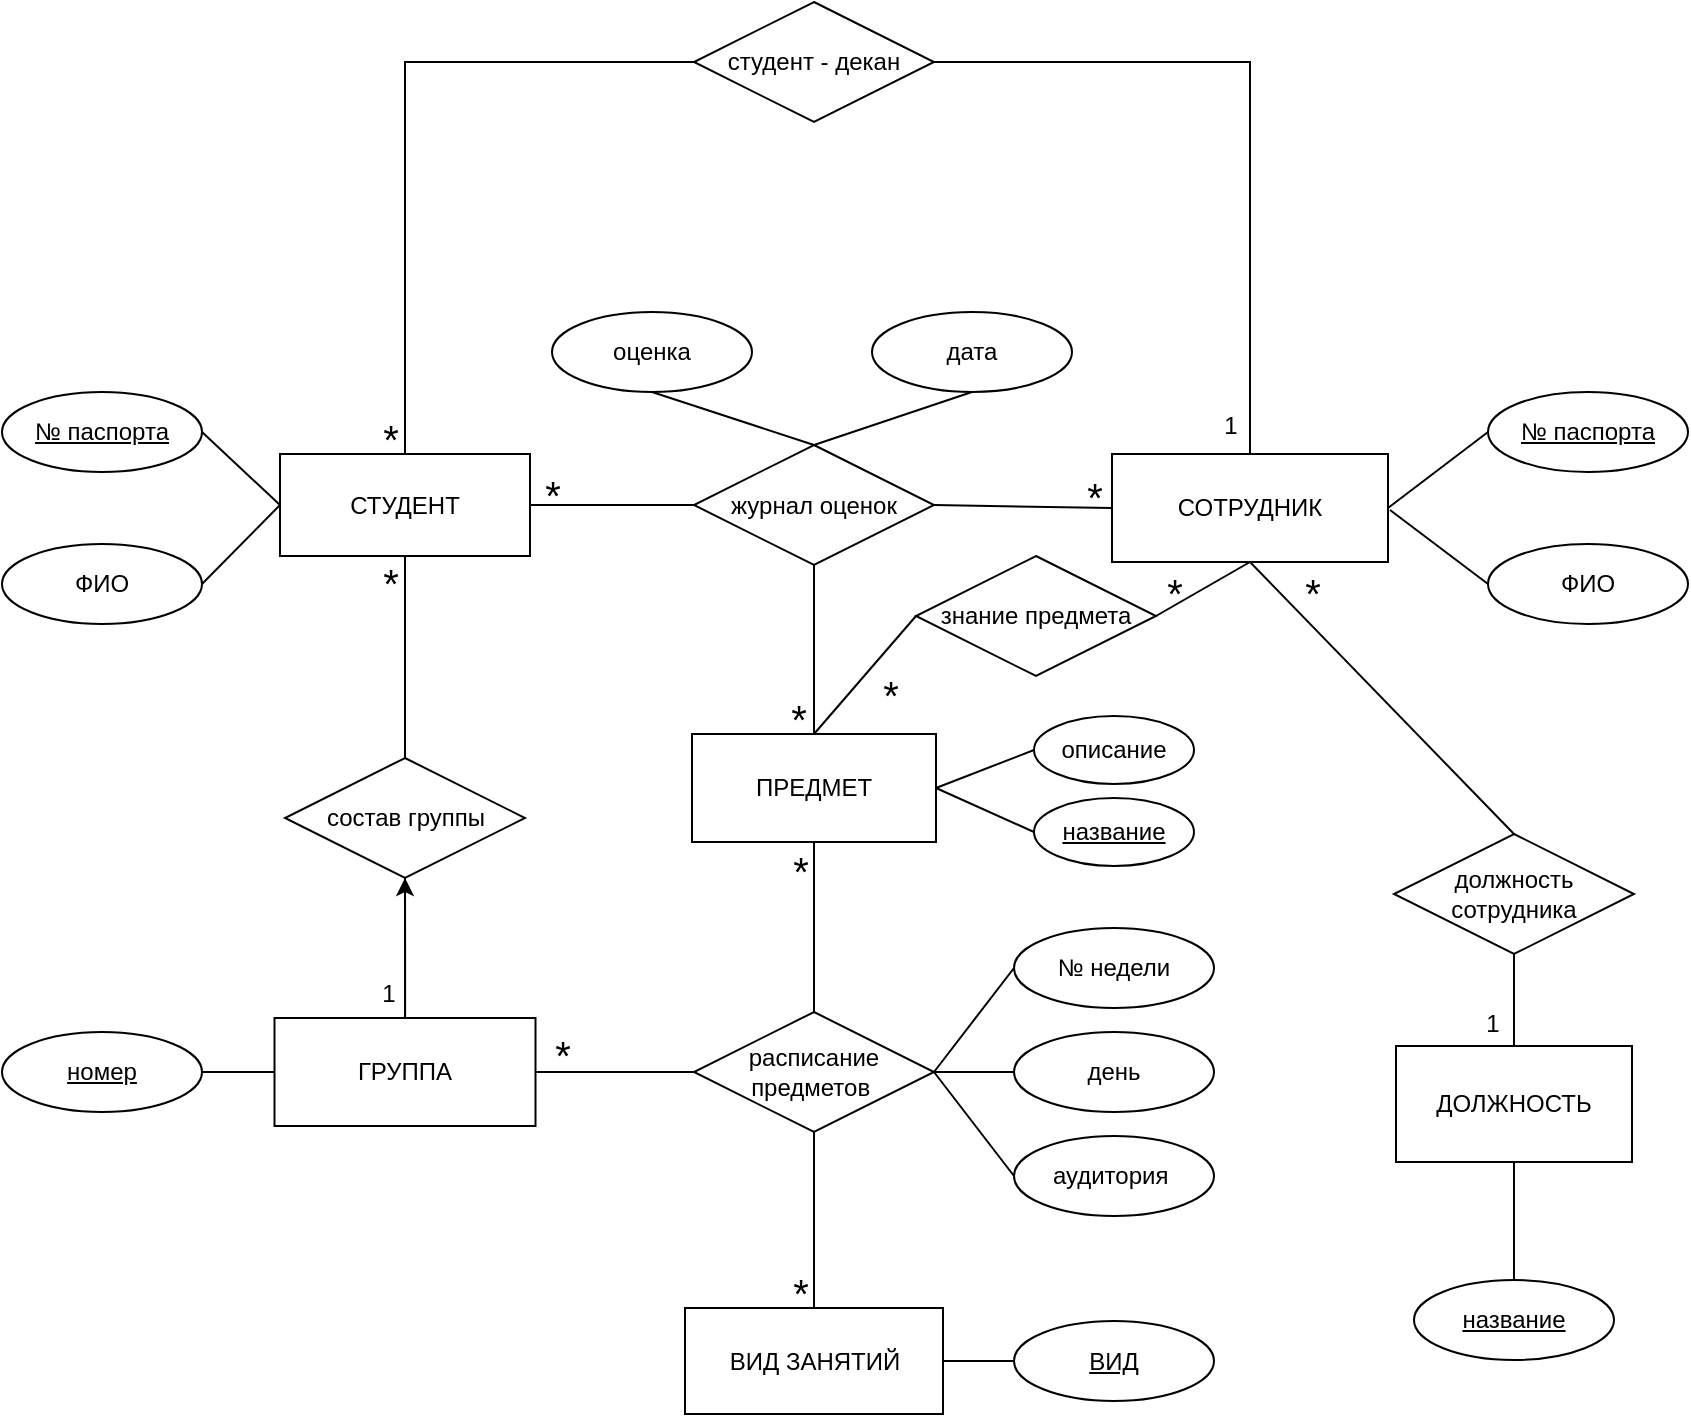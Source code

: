 <mxfile version="24.7.10">
  <diagram name="Страница — 1" id="MLDIPnaiBjjUheRe4c9H">
    <mxGraphModel dx="1450" dy="957" grid="0" gridSize="10" guides="1" tooltips="1" connect="1" arrows="1" fold="1" page="0" pageScale="1" pageWidth="827" pageHeight="1169" math="0" shadow="0">
      <root>
        <mxCell id="0" />
        <mxCell id="1" parent="0" />
        <mxCell id="41Lzo_p5BABHvCTO7Bc1-2" value="№ паспорта" style="ellipse;whiteSpace=wrap;html=1;align=center;fontStyle=4" parent="1" vertex="1">
          <mxGeometry x="-290" y="20" width="100" height="40" as="geometry" />
        </mxCell>
        <mxCell id="41Lzo_p5BABHvCTO7Bc1-4" value="ФИО" style="ellipse;whiteSpace=wrap;html=1;align=center;" parent="1" vertex="1">
          <mxGeometry x="-290" y="96" width="100" height="40" as="geometry" />
        </mxCell>
        <mxCell id="41Lzo_p5BABHvCTO7Bc1-18" value="" style="edgeStyle=none;curved=1;rounded=0;orthogonalLoop=1;jettySize=auto;html=1;fontSize=12;startSize=8;endSize=8;endArrow=none;endFill=0;" parent="1" source="41Lzo_p5BABHvCTO7Bc1-6" target="41Lzo_p5BABHvCTO7Bc1-10" edge="1">
          <mxGeometry relative="1" as="geometry" />
        </mxCell>
        <mxCell id="41Lzo_p5BABHvCTO7Bc1-20" value="*" style="edgeLabel;html=1;align=center;verticalAlign=middle;resizable=0;points=[];fontSize=20;" parent="41Lzo_p5BABHvCTO7Bc1-18" vertex="1" connectable="0">
          <mxGeometry x="-0.703" relative="1" as="geometry">
            <mxPoint x="-8" y="-2" as="offset" />
          </mxGeometry>
        </mxCell>
        <mxCell id="f8ku-bGi_hh0rv-LhWrr-3" value="" style="edgeStyle=orthogonalEdgeStyle;rounded=0;orthogonalLoop=1;jettySize=auto;html=1;endArrow=none;endFill=0;" edge="1" parent="1" source="41Lzo_p5BABHvCTO7Bc1-6" target="f8ku-bGi_hh0rv-LhWrr-2">
          <mxGeometry relative="1" as="geometry" />
        </mxCell>
        <mxCell id="f8ku-bGi_hh0rv-LhWrr-4" value="*" style="edgeLabel;html=1;align=center;verticalAlign=middle;resizable=0;points=[];fontSize=20;" vertex="1" connectable="0" parent="f8ku-bGi_hh0rv-LhWrr-3">
          <mxGeometry x="-0.717" y="-2" relative="1" as="geometry">
            <mxPoint x="-1" y="-8" as="offset" />
          </mxGeometry>
        </mxCell>
        <mxCell id="f8ku-bGi_hh0rv-LhWrr-5" value="" style="edgeStyle=orthogonalEdgeStyle;rounded=0;orthogonalLoop=1;jettySize=auto;html=1;endArrow=none;endFill=0;" edge="1" parent="1" source="41Lzo_p5BABHvCTO7Bc1-6" target="f8ku-bGi_hh0rv-LhWrr-2">
          <mxGeometry relative="1" as="geometry" />
        </mxCell>
        <mxCell id="f8ku-bGi_hh0rv-LhWrr-19" style="edgeStyle=orthogonalEdgeStyle;rounded=0;orthogonalLoop=1;jettySize=auto;html=1;exitX=0.5;exitY=0;exitDx=0;exitDy=0;entryX=0;entryY=0.5;entryDx=0;entryDy=0;endArrow=none;endFill=0;" edge="1" parent="1" source="41Lzo_p5BABHvCTO7Bc1-6" target="f8ku-bGi_hh0rv-LhWrr-18">
          <mxGeometry relative="1" as="geometry" />
        </mxCell>
        <mxCell id="f8ku-bGi_hh0rv-LhWrr-20" value="*" style="edgeLabel;html=1;align=center;verticalAlign=middle;resizable=0;points=[];fontSize=20;" vertex="1" connectable="0" parent="f8ku-bGi_hh0rv-LhWrr-19">
          <mxGeometry x="-0.9" y="2" relative="1" as="geometry">
            <mxPoint x="-6" y="9" as="offset" />
          </mxGeometry>
        </mxCell>
        <mxCell id="41Lzo_p5BABHvCTO7Bc1-6" value="СТУДЕНТ" style="whiteSpace=wrap;html=1;align=center;" parent="1" vertex="1">
          <mxGeometry x="-151" y="51" width="125" height="51" as="geometry" />
        </mxCell>
        <mxCell id="41Lzo_p5BABHvCTO7Bc1-8" value="" style="endArrow=none;html=1;rounded=0;fontSize=12;startSize=8;endSize=8;curved=1;exitX=1;exitY=0.5;exitDx=0;exitDy=0;entryX=0;entryY=0.5;entryDx=0;entryDy=0;" parent="1" source="41Lzo_p5BABHvCTO7Bc1-2" target="41Lzo_p5BABHvCTO7Bc1-6" edge="1">
          <mxGeometry relative="1" as="geometry">
            <mxPoint x="39" y="206" as="sourcePoint" />
            <mxPoint x="199" y="206" as="targetPoint" />
          </mxGeometry>
        </mxCell>
        <mxCell id="41Lzo_p5BABHvCTO7Bc1-9" value="" style="endArrow=none;html=1;rounded=0;fontSize=12;startSize=8;endSize=8;curved=1;exitX=1;exitY=0.5;exitDx=0;exitDy=0;entryX=0;entryY=0.5;entryDx=0;entryDy=0;" parent="1" source="41Lzo_p5BABHvCTO7Bc1-4" target="41Lzo_p5BABHvCTO7Bc1-6" edge="1">
          <mxGeometry relative="1" as="geometry">
            <mxPoint x="39" y="206" as="sourcePoint" />
            <mxPoint x="199" y="206" as="targetPoint" />
          </mxGeometry>
        </mxCell>
        <mxCell id="41Lzo_p5BABHvCTO7Bc1-24" value="" style="edgeStyle=none;curved=1;rounded=0;orthogonalLoop=1;jettySize=auto;html=1;fontSize=12;startSize=8;endSize=8;endArrow=none;endFill=0;" parent="1" source="41Lzo_p5BABHvCTO7Bc1-10" target="41Lzo_p5BABHvCTO7Bc1-23" edge="1">
          <mxGeometry relative="1" as="geometry" />
        </mxCell>
        <mxCell id="41Lzo_p5BABHvCTO7Bc1-26" value="1" style="edgeLabel;html=1;align=center;verticalAlign=middle;resizable=0;points=[];fontSize=12;" parent="41Lzo_p5BABHvCTO7Bc1-24" vertex="1" connectable="0">
          <mxGeometry x="0.657" y="-1" relative="1" as="geometry">
            <mxPoint x="-8" as="offset" />
          </mxGeometry>
        </mxCell>
        <mxCell id="41Lzo_p5BABHvCTO7Bc1-10" value="состав группы" style="shape=rhombus;perimeter=rhombusPerimeter;whiteSpace=wrap;html=1;align=center;" parent="1" vertex="1">
          <mxGeometry x="-148.5" y="203" width="120" height="60" as="geometry" />
        </mxCell>
        <mxCell id="41Lzo_p5BABHvCTO7Bc1-27" value="" style="edgeStyle=none;curved=1;rounded=0;orthogonalLoop=1;jettySize=auto;html=1;fontSize=12;startSize=8;endSize=8;endArrow=none;endFill=0;" parent="1" source="41Lzo_p5BABHvCTO7Bc1-21" target="41Lzo_p5BABHvCTO7Bc1-23" edge="1">
          <mxGeometry relative="1" as="geometry" />
        </mxCell>
        <mxCell id="41Lzo_p5BABHvCTO7Bc1-21" value="номер" style="ellipse;whiteSpace=wrap;html=1;align=center;fontStyle=4;" parent="1" vertex="1">
          <mxGeometry x="-290" y="340" width="100" height="40" as="geometry" />
        </mxCell>
        <mxCell id="f8ku-bGi_hh0rv-LhWrr-6" value="" style="edgeStyle=orthogonalEdgeStyle;rounded=0;orthogonalLoop=1;jettySize=auto;html=1;" edge="1" parent="1" source="41Lzo_p5BABHvCTO7Bc1-23" target="41Lzo_p5BABHvCTO7Bc1-10">
          <mxGeometry relative="1" as="geometry" />
        </mxCell>
        <mxCell id="f8ku-bGi_hh0rv-LhWrr-51" value="" style="edgeStyle=orthogonalEdgeStyle;rounded=0;orthogonalLoop=1;jettySize=auto;html=1;endArrow=none;endFill=0;" edge="1" parent="1" source="41Lzo_p5BABHvCTO7Bc1-23" target="f8ku-bGi_hh0rv-LhWrr-48">
          <mxGeometry relative="1" as="geometry" />
        </mxCell>
        <mxCell id="41Lzo_p5BABHvCTO7Bc1-23" value="ГРУППА" style="whiteSpace=wrap;html=1;align=center;" parent="1" vertex="1">
          <mxGeometry x="-153.75" y="333" width="130.5" height="54" as="geometry" />
        </mxCell>
        <mxCell id="f8ku-bGi_hh0rv-LhWrr-29" value="" style="edgeStyle=orthogonalEdgeStyle;rounded=0;orthogonalLoop=1;jettySize=auto;html=1;endArrow=none;endFill=0;" edge="1" parent="1" source="f8ku-bGi_hh0rv-LhWrr-2" target="f8ku-bGi_hh0rv-LhWrr-27">
          <mxGeometry relative="1" as="geometry" />
        </mxCell>
        <mxCell id="f8ku-bGi_hh0rv-LhWrr-30" value="*" style="edgeLabel;html=1;align=center;verticalAlign=middle;resizable=0;points=[];fontSize=20;labelBackgroundColor=none;" vertex="1" connectable="0" parent="f8ku-bGi_hh0rv-LhWrr-29">
          <mxGeometry x="0.663" y="2" relative="1" as="geometry">
            <mxPoint x="-10" y="6" as="offset" />
          </mxGeometry>
        </mxCell>
        <mxCell id="f8ku-bGi_hh0rv-LhWrr-2" value="журнал оценок" style="shape=rhombus;perimeter=rhombusPerimeter;whiteSpace=wrap;html=1;align=center;" vertex="1" parent="1">
          <mxGeometry x="56" y="46.5" width="120" height="60" as="geometry" />
        </mxCell>
        <mxCell id="f8ku-bGi_hh0rv-LhWrr-7" value="оценка" style="ellipse;whiteSpace=wrap;html=1;align=center;" vertex="1" parent="1">
          <mxGeometry x="-15" y="-20" width="100" height="40" as="geometry" />
        </mxCell>
        <mxCell id="f8ku-bGi_hh0rv-LhWrr-8" value="дата" style="ellipse;whiteSpace=wrap;html=1;align=center;" vertex="1" parent="1">
          <mxGeometry x="145" y="-20" width="100" height="40" as="geometry" />
        </mxCell>
        <mxCell id="f8ku-bGi_hh0rv-LhWrr-16" value="" style="endArrow=none;html=1;rounded=0;exitX=0.5;exitY=1;exitDx=0;exitDy=0;entryX=0.5;entryY=0;entryDx=0;entryDy=0;" edge="1" parent="1" source="f8ku-bGi_hh0rv-LhWrr-7" target="f8ku-bGi_hh0rv-LhWrr-2">
          <mxGeometry relative="1" as="geometry">
            <mxPoint x="9" y="156" as="sourcePoint" />
            <mxPoint x="169" y="156" as="targetPoint" />
          </mxGeometry>
        </mxCell>
        <mxCell id="f8ku-bGi_hh0rv-LhWrr-17" value="" style="endArrow=none;html=1;rounded=0;entryX=0.5;entryY=1;entryDx=0;entryDy=0;exitX=0.5;exitY=0;exitDx=0;exitDy=0;" edge="1" parent="1" source="f8ku-bGi_hh0rv-LhWrr-2" target="f8ku-bGi_hh0rv-LhWrr-8">
          <mxGeometry relative="1" as="geometry">
            <mxPoint x="9" y="156" as="sourcePoint" />
            <mxPoint x="169" y="156" as="targetPoint" />
          </mxGeometry>
        </mxCell>
        <mxCell id="f8ku-bGi_hh0rv-LhWrr-18" value="студент - декан" style="shape=rhombus;perimeter=rhombusPerimeter;whiteSpace=wrap;html=1;align=center;" vertex="1" parent="1">
          <mxGeometry x="56" y="-175" width="120" height="60" as="geometry" />
        </mxCell>
        <mxCell id="f8ku-bGi_hh0rv-LhWrr-23" style="edgeStyle=orthogonalEdgeStyle;rounded=0;orthogonalLoop=1;jettySize=auto;html=1;exitX=0.5;exitY=0;exitDx=0;exitDy=0;entryX=1;entryY=0.5;entryDx=0;entryDy=0;endArrow=none;endFill=0;" edge="1" parent="1" source="f8ku-bGi_hh0rv-LhWrr-21" target="f8ku-bGi_hh0rv-LhWrr-18">
          <mxGeometry relative="1" as="geometry" />
        </mxCell>
        <mxCell id="f8ku-bGi_hh0rv-LhWrr-24" value="1" style="edgeLabel;html=1;align=center;verticalAlign=middle;resizable=0;points=[];fontSize=12;" vertex="1" connectable="0" parent="f8ku-bGi_hh0rv-LhWrr-23">
          <mxGeometry x="-0.929" relative="1" as="geometry">
            <mxPoint x="-10" y="-2" as="offset" />
          </mxGeometry>
        </mxCell>
        <mxCell id="f8ku-bGi_hh0rv-LhWrr-21" value="СОТРУДНИК" style="whiteSpace=wrap;html=1;align=center;" vertex="1" parent="1">
          <mxGeometry x="265" y="51" width="138" height="54" as="geometry" />
        </mxCell>
        <mxCell id="f8ku-bGi_hh0rv-LhWrr-26" value="" style="endArrow=none;html=1;rounded=0;exitX=1;exitY=0.5;exitDx=0;exitDy=0;entryX=0;entryY=0.5;entryDx=0;entryDy=0;" edge="1" parent="1" source="f8ku-bGi_hh0rv-LhWrr-2" target="f8ku-bGi_hh0rv-LhWrr-21">
          <mxGeometry relative="1" as="geometry">
            <mxPoint x="34" y="31" as="sourcePoint" />
            <mxPoint x="194" y="31" as="targetPoint" />
          </mxGeometry>
        </mxCell>
        <mxCell id="f8ku-bGi_hh0rv-LhWrr-28" value="*" style="edgeLabel;html=1;align=center;verticalAlign=middle;resizable=0;points=[];fontSize=20;labelBackgroundColor=none;" vertex="1" connectable="0" parent="f8ku-bGi_hh0rv-LhWrr-26">
          <mxGeometry x="0.695" relative="1" as="geometry">
            <mxPoint x="4" y="-6" as="offset" />
          </mxGeometry>
        </mxCell>
        <mxCell id="f8ku-bGi_hh0rv-LhWrr-50" style="edgeStyle=orthogonalEdgeStyle;rounded=0;orthogonalLoop=1;jettySize=auto;html=1;exitX=0.5;exitY=1;exitDx=0;exitDy=0;entryX=0.5;entryY=0;entryDx=0;entryDy=0;endArrow=none;endFill=0;" edge="1" parent="1" source="f8ku-bGi_hh0rv-LhWrr-27" target="f8ku-bGi_hh0rv-LhWrr-48">
          <mxGeometry relative="1" as="geometry" />
        </mxCell>
        <mxCell id="f8ku-bGi_hh0rv-LhWrr-27" value="ПРЕДМЕТ" style="whiteSpace=wrap;html=1;align=center;" vertex="1" parent="1">
          <mxGeometry x="55" y="191" width="122" height="54" as="geometry" />
        </mxCell>
        <mxCell id="f8ku-bGi_hh0rv-LhWrr-32" value="знание предмета" style="shape=rhombus;perimeter=rhombusPerimeter;whiteSpace=wrap;html=1;align=center;" vertex="1" parent="1">
          <mxGeometry x="167" y="102" width="120" height="60" as="geometry" />
        </mxCell>
        <mxCell id="f8ku-bGi_hh0rv-LhWrr-34" value="" style="endArrow=none;html=1;rounded=0;exitX=0.5;exitY=0;exitDx=0;exitDy=0;entryX=0;entryY=0.5;entryDx=0;entryDy=0;" edge="1" parent="1" source="f8ku-bGi_hh0rv-LhWrr-27" target="f8ku-bGi_hh0rv-LhWrr-32">
          <mxGeometry relative="1" as="geometry">
            <mxPoint x="-24" y="102" as="sourcePoint" />
            <mxPoint x="136" y="102" as="targetPoint" />
          </mxGeometry>
        </mxCell>
        <mxCell id="f8ku-bGi_hh0rv-LhWrr-35" value="&lt;font style=&quot;font-size: 20px;&quot;&gt;*&lt;/font&gt;" style="text;html=1;align=center;verticalAlign=middle;resizable=0;points=[];autosize=1;strokeColor=none;fillColor=none;" vertex="1" parent="1">
          <mxGeometry x="141" y="153" width="26" height="36" as="geometry" />
        </mxCell>
        <mxCell id="f8ku-bGi_hh0rv-LhWrr-36" value="" style="endArrow=none;html=1;rounded=0;exitX=1;exitY=0.5;exitDx=0;exitDy=0;entryX=0.5;entryY=1;entryDx=0;entryDy=0;" edge="1" parent="1" source="f8ku-bGi_hh0rv-LhWrr-32" target="f8ku-bGi_hh0rv-LhWrr-21">
          <mxGeometry relative="1" as="geometry">
            <mxPoint x="-24" y="97" as="sourcePoint" />
            <mxPoint x="136" y="97" as="targetPoint" />
          </mxGeometry>
        </mxCell>
        <mxCell id="f8ku-bGi_hh0rv-LhWrr-37" value="&lt;font style=&quot;font-size: 20px;&quot;&gt;*&lt;/font&gt;" style="text;html=1;align=center;verticalAlign=middle;resizable=0;points=[];autosize=1;strokeColor=none;fillColor=none;" vertex="1" parent="1">
          <mxGeometry x="283" y="102" width="26" height="36" as="geometry" />
        </mxCell>
        <mxCell id="f8ku-bGi_hh0rv-LhWrr-38" value="описание" style="ellipse;whiteSpace=wrap;html=1;align=center;" vertex="1" parent="1">
          <mxGeometry x="226" y="182" width="80" height="34" as="geometry" />
        </mxCell>
        <mxCell id="f8ku-bGi_hh0rv-LhWrr-40" value="название" style="ellipse;whiteSpace=wrap;html=1;align=center;fontStyle=4;" vertex="1" parent="1">
          <mxGeometry x="226" y="223" width="80" height="34" as="geometry" />
        </mxCell>
        <mxCell id="f8ku-bGi_hh0rv-LhWrr-42" value="" style="endArrow=none;html=1;rounded=0;entryX=0;entryY=0.5;entryDx=0;entryDy=0;exitX=1;exitY=0.5;exitDx=0;exitDy=0;" edge="1" parent="1" source="f8ku-bGi_hh0rv-LhWrr-27" target="f8ku-bGi_hh0rv-LhWrr-38">
          <mxGeometry relative="1" as="geometry">
            <mxPoint x="-17" y="92" as="sourcePoint" />
            <mxPoint x="143" y="92" as="targetPoint" />
          </mxGeometry>
        </mxCell>
        <mxCell id="f8ku-bGi_hh0rv-LhWrr-43" value="" style="endArrow=none;html=1;rounded=0;entryX=0;entryY=0.5;entryDx=0;entryDy=0;exitX=1;exitY=0.5;exitDx=0;exitDy=0;" edge="1" parent="1" source="f8ku-bGi_hh0rv-LhWrr-27" target="f8ku-bGi_hh0rv-LhWrr-40">
          <mxGeometry relative="1" as="geometry">
            <mxPoint x="-17" y="92" as="sourcePoint" />
            <mxPoint x="143" y="92" as="targetPoint" />
          </mxGeometry>
        </mxCell>
        <mxCell id="f8ku-bGi_hh0rv-LhWrr-44" value="№ паспорта" style="ellipse;whiteSpace=wrap;html=1;align=center;fontStyle=4;" vertex="1" parent="1">
          <mxGeometry x="453" y="20" width="100" height="40" as="geometry" />
        </mxCell>
        <mxCell id="f8ku-bGi_hh0rv-LhWrr-45" value="ФИО" style="ellipse;whiteSpace=wrap;html=1;align=center;" vertex="1" parent="1">
          <mxGeometry x="453" y="96" width="100" height="40" as="geometry" />
        </mxCell>
        <mxCell id="f8ku-bGi_hh0rv-LhWrr-46" value="" style="endArrow=none;html=1;rounded=0;entryX=0;entryY=0.5;entryDx=0;entryDy=0;exitX=1;exitY=0.5;exitDx=0;exitDy=0;" edge="1" parent="1" source="f8ku-bGi_hh0rv-LhWrr-21" target="f8ku-bGi_hh0rv-LhWrr-44">
          <mxGeometry relative="1" as="geometry">
            <mxPoint x="5" y="92" as="sourcePoint" />
            <mxPoint x="165" y="92" as="targetPoint" />
          </mxGeometry>
        </mxCell>
        <mxCell id="f8ku-bGi_hh0rv-LhWrr-47" value="" style="endArrow=none;html=1;rounded=0;entryX=0;entryY=0.5;entryDx=0;entryDy=0;" edge="1" parent="1" target="f8ku-bGi_hh0rv-LhWrr-45">
          <mxGeometry relative="1" as="geometry">
            <mxPoint x="404" y="79" as="sourcePoint" />
            <mxPoint x="165" y="92" as="targetPoint" />
          </mxGeometry>
        </mxCell>
        <mxCell id="f8ku-bGi_hh0rv-LhWrr-56" style="edgeStyle=orthogonalEdgeStyle;rounded=0;orthogonalLoop=1;jettySize=auto;html=1;exitX=0.5;exitY=1;exitDx=0;exitDy=0;endArrow=none;endFill=0;" edge="1" parent="1" source="f8ku-bGi_hh0rv-LhWrr-48" target="f8ku-bGi_hh0rv-LhWrr-55">
          <mxGeometry relative="1" as="geometry" />
        </mxCell>
        <mxCell id="f8ku-bGi_hh0rv-LhWrr-48" value="расписание предметов&amp;nbsp;" style="shape=rhombus;perimeter=rhombusPerimeter;whiteSpace=wrap;html=1;align=center;" vertex="1" parent="1">
          <mxGeometry x="56" y="330" width="120" height="60" as="geometry" />
        </mxCell>
        <mxCell id="f8ku-bGi_hh0rv-LhWrr-52" value="&lt;font style=&quot;font-size: 20px;&quot;&gt;*&lt;/font&gt;" style="text;html=1;align=center;verticalAlign=middle;resizable=0;points=[];autosize=1;strokeColor=none;fillColor=none;" vertex="1" parent="1">
          <mxGeometry x="96" y="241" width="26" height="36" as="geometry" />
        </mxCell>
        <mxCell id="f8ku-bGi_hh0rv-LhWrr-54" value="&lt;font style=&quot;font-size: 20px;&quot;&gt;*&lt;/font&gt;" style="text;html=1;align=center;verticalAlign=middle;resizable=0;points=[];autosize=1;strokeColor=none;fillColor=none;" vertex="1" parent="1">
          <mxGeometry x="-23.25" y="333" width="26" height="36" as="geometry" />
        </mxCell>
        <mxCell id="f8ku-bGi_hh0rv-LhWrr-59" value="" style="edgeStyle=orthogonalEdgeStyle;rounded=0;orthogonalLoop=1;jettySize=auto;html=1;endArrow=none;endFill=0;" edge="1" parent="1" source="f8ku-bGi_hh0rv-LhWrr-55" target="f8ku-bGi_hh0rv-LhWrr-58">
          <mxGeometry relative="1" as="geometry" />
        </mxCell>
        <mxCell id="f8ku-bGi_hh0rv-LhWrr-55" value="ВИД ЗАНЯТИЙ" style="whiteSpace=wrap;html=1;align=center;" vertex="1" parent="1">
          <mxGeometry x="51.5" y="478" width="129" height="53" as="geometry" />
        </mxCell>
        <mxCell id="f8ku-bGi_hh0rv-LhWrr-57" value="&lt;span style=&quot;font-size: 20px;&quot;&gt;*&lt;/span&gt;" style="text;html=1;align=center;verticalAlign=middle;resizable=0;points=[];autosize=1;strokeColor=none;fillColor=none;" vertex="1" parent="1">
          <mxGeometry x="96" y="452" width="26" height="36" as="geometry" />
        </mxCell>
        <mxCell id="f8ku-bGi_hh0rv-LhWrr-58" value="ВИД" style="ellipse;whiteSpace=wrap;html=1;align=center;fontStyle=4;" vertex="1" parent="1">
          <mxGeometry x="216" y="484.5" width="100" height="40" as="geometry" />
        </mxCell>
        <mxCell id="f8ku-bGi_hh0rv-LhWrr-60" value="№ недели" style="ellipse;whiteSpace=wrap;html=1;align=center;" vertex="1" parent="1">
          <mxGeometry x="216" y="288" width="100" height="40" as="geometry" />
        </mxCell>
        <mxCell id="f8ku-bGi_hh0rv-LhWrr-61" value="день" style="ellipse;whiteSpace=wrap;html=1;align=center;" vertex="1" parent="1">
          <mxGeometry x="216" y="340" width="100" height="40" as="geometry" />
        </mxCell>
        <mxCell id="f8ku-bGi_hh0rv-LhWrr-62" value="аудитория&amp;nbsp;" style="ellipse;whiteSpace=wrap;html=1;align=center;" vertex="1" parent="1">
          <mxGeometry x="216" y="392" width="100" height="40" as="geometry" />
        </mxCell>
        <mxCell id="f8ku-bGi_hh0rv-LhWrr-63" value="" style="endArrow=none;html=1;rounded=0;exitX=1;exitY=0.5;exitDx=0;exitDy=0;entryX=0;entryY=0.5;entryDx=0;entryDy=0;" edge="1" parent="1" source="f8ku-bGi_hh0rv-LhWrr-48" target="f8ku-bGi_hh0rv-LhWrr-60">
          <mxGeometry relative="1" as="geometry">
            <mxPoint x="-15" y="286" as="sourcePoint" />
            <mxPoint x="145" y="286" as="targetPoint" />
          </mxGeometry>
        </mxCell>
        <mxCell id="f8ku-bGi_hh0rv-LhWrr-64" value="" style="endArrow=none;html=1;rounded=0;exitX=1;exitY=0.5;exitDx=0;exitDy=0;entryX=0;entryY=0.5;entryDx=0;entryDy=0;" edge="1" parent="1" source="f8ku-bGi_hh0rv-LhWrr-48" target="f8ku-bGi_hh0rv-LhWrr-61">
          <mxGeometry relative="1" as="geometry">
            <mxPoint x="-15" y="286" as="sourcePoint" />
            <mxPoint x="145" y="286" as="targetPoint" />
          </mxGeometry>
        </mxCell>
        <mxCell id="f8ku-bGi_hh0rv-LhWrr-65" value="" style="endArrow=none;html=1;rounded=0;exitX=1;exitY=0.5;exitDx=0;exitDy=0;entryX=0;entryY=0.5;entryDx=0;entryDy=0;" edge="1" parent="1" source="f8ku-bGi_hh0rv-LhWrr-48" target="f8ku-bGi_hh0rv-LhWrr-62">
          <mxGeometry relative="1" as="geometry">
            <mxPoint x="-15" y="286" as="sourcePoint" />
            <mxPoint x="145" y="286" as="targetPoint" />
          </mxGeometry>
        </mxCell>
        <mxCell id="f8ku-bGi_hh0rv-LhWrr-66" value="должность сотрудника" style="shape=rhombus;perimeter=rhombusPerimeter;whiteSpace=wrap;html=1;align=center;" vertex="1" parent="1">
          <mxGeometry x="406" y="241" width="120" height="60" as="geometry" />
        </mxCell>
        <mxCell id="f8ku-bGi_hh0rv-LhWrr-67" value="" style="endArrow=none;html=1;rounded=0;exitX=0.5;exitY=1;exitDx=0;exitDy=0;entryX=0.5;entryY=0;entryDx=0;entryDy=0;" edge="1" parent="1" source="f8ku-bGi_hh0rv-LhWrr-21" target="f8ku-bGi_hh0rv-LhWrr-66">
          <mxGeometry relative="1" as="geometry">
            <mxPoint x="-15" y="286" as="sourcePoint" />
            <mxPoint x="145" y="286" as="targetPoint" />
          </mxGeometry>
        </mxCell>
        <mxCell id="f8ku-bGi_hh0rv-LhWrr-68" value="&lt;span style=&quot;font-size: 20px;&quot;&gt;*&lt;/span&gt;" style="text;html=1;align=center;verticalAlign=middle;resizable=0;points=[];autosize=1;strokeColor=none;fillColor=none;" vertex="1" parent="1">
          <mxGeometry x="352" y="102" width="26" height="36" as="geometry" />
        </mxCell>
        <mxCell id="f8ku-bGi_hh0rv-LhWrr-69" value="ДОЛЖНОСТЬ" style="whiteSpace=wrap;html=1;align=center;" vertex="1" parent="1">
          <mxGeometry x="407" y="347" width="118" height="58" as="geometry" />
        </mxCell>
        <mxCell id="f8ku-bGi_hh0rv-LhWrr-71" value="название" style="ellipse;whiteSpace=wrap;html=1;align=center;fontStyle=4;" vertex="1" parent="1">
          <mxGeometry x="416" y="464" width="100" height="40" as="geometry" />
        </mxCell>
        <mxCell id="f8ku-bGi_hh0rv-LhWrr-72" value="" style="endArrow=none;html=1;rounded=0;exitX=0.5;exitY=1;exitDx=0;exitDy=0;entryX=0.5;entryY=0;entryDx=0;entryDy=0;" edge="1" parent="1" source="f8ku-bGi_hh0rv-LhWrr-66" target="f8ku-bGi_hh0rv-LhWrr-69">
          <mxGeometry relative="1" as="geometry">
            <mxPoint x="-15" y="274" as="sourcePoint" />
            <mxPoint x="145" y="274" as="targetPoint" />
          </mxGeometry>
        </mxCell>
        <mxCell id="f8ku-bGi_hh0rv-LhWrr-73" value="" style="endArrow=none;html=1;rounded=0;exitX=0.5;exitY=1;exitDx=0;exitDy=0;entryX=0.5;entryY=0;entryDx=0;entryDy=0;" edge="1" parent="1" source="f8ku-bGi_hh0rv-LhWrr-69" target="f8ku-bGi_hh0rv-LhWrr-71">
          <mxGeometry relative="1" as="geometry">
            <mxPoint x="-15" y="274" as="sourcePoint" />
            <mxPoint x="145" y="274" as="targetPoint" />
          </mxGeometry>
        </mxCell>
        <mxCell id="f8ku-bGi_hh0rv-LhWrr-74" value="1" style="text;html=1;align=center;verticalAlign=middle;resizable=0;points=[];autosize=1;strokeColor=none;fillColor=none;" vertex="1" parent="1">
          <mxGeometry x="442" y="323" width="25" height="26" as="geometry" />
        </mxCell>
      </root>
    </mxGraphModel>
  </diagram>
</mxfile>
